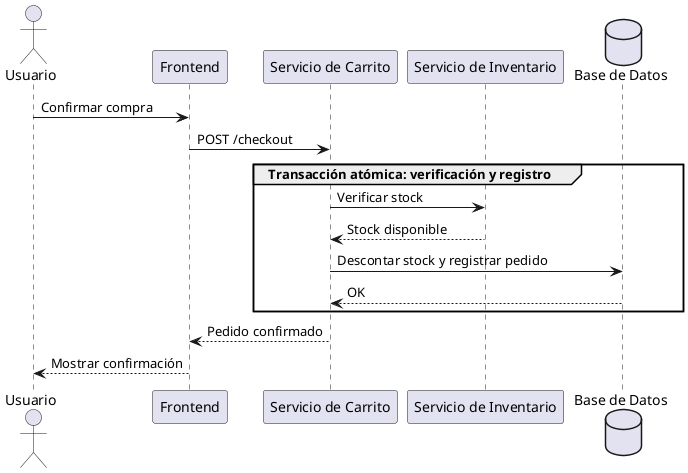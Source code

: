 @startuml
actor Usuario
participant "Frontend" as FE
participant "Servicio de Carrito" as Cart
participant "Servicio de Inventario" as Inv
database "Base de Datos" as DB

Usuario -> FE : Confirmar compra
FE -> Cart : POST /checkout

group Transacción atómica: verificación y registro
  Cart -> Inv : Verificar stock
  Inv --> Cart : Stock disponible
  Cart -> DB : Descontar stock y registrar pedido
  DB --> Cart : OK
end

Cart --> FE : Pedido confirmado
FE --> Usuario : Mostrar confirmación
@enduml

